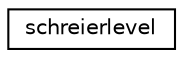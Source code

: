 digraph "Graphical Class Hierarchy"
{
  edge [fontname="Helvetica",fontsize="10",labelfontname="Helvetica",labelfontsize="10"];
  node [fontname="Helvetica",fontsize="10",shape=record];
  rankdir="LR";
  Node0 [label="schreierlevel",height=0.2,width=0.4,color="black", fillcolor="white", style="filled",URL="$d2/de3/structschreierlevel.html"];
}
